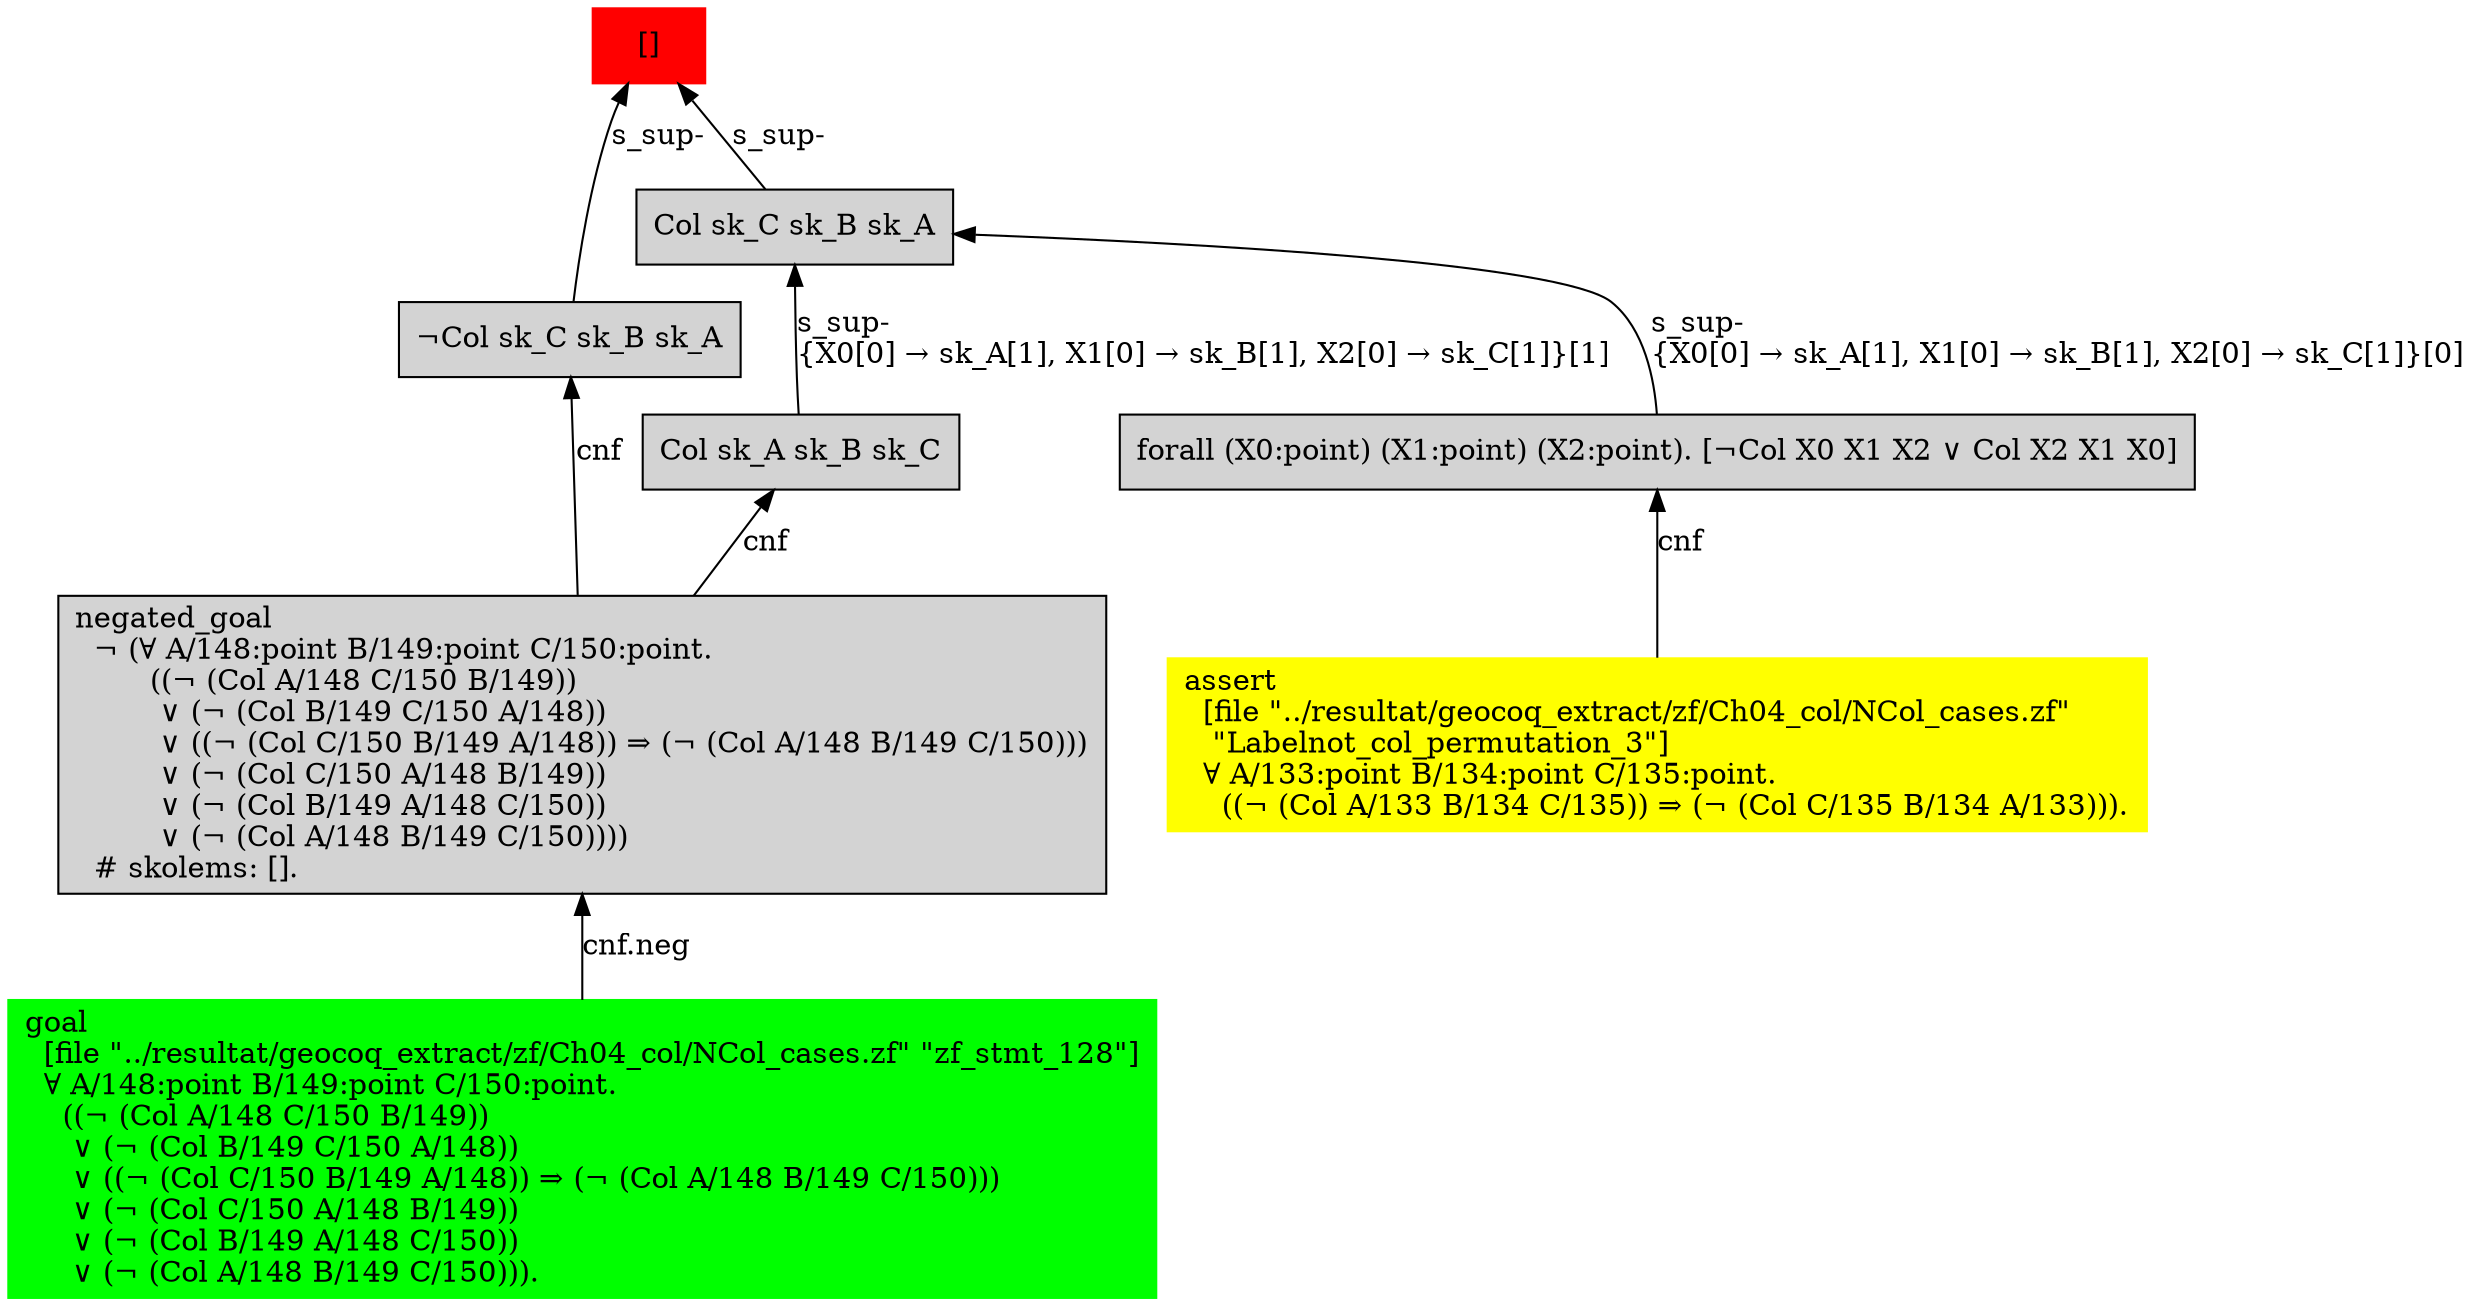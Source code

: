 digraph "unsat_graph" {
  vertex_0 [color=red, label="[]", shape=box, style=filled];
  vertex_0 -> vertex_1 [label="s_sup-\l", dir="back"];
  vertex_1 [shape=box, label="¬Col sk_C sk_B sk_A\l", style=filled];
  vertex_1 -> vertex_2 [label="cnf", dir="back"];
  vertex_2 [shape=box, label="negated_goal\l  ¬ (∀ A/148:point B/149:point C/150:point.\l        ((¬ (Col A/148 C/150 B/149))\l         ∨ (¬ (Col B/149 C/150 A/148))\l         ∨ ((¬ (Col C/150 B/149 A/148)) ⇒ (¬ (Col A/148 B/149 C/150)))\l         ∨ (¬ (Col C/150 A/148 B/149))\l         ∨ (¬ (Col B/149 A/148 C/150))\l         ∨ (¬ (Col A/148 B/149 C/150))))\l  # skolems: [].\l", style=filled];
  vertex_2 -> vertex_3 [label="cnf.neg", dir="back"];
  vertex_3 [color=green, shape=box, label="goal\l  [file \"../resultat/geocoq_extract/zf/Ch04_col/NCol_cases.zf\" \"zf_stmt_128\"]\l  ∀ A/148:point B/149:point C/150:point.\l    ((¬ (Col A/148 C/150 B/149))\l     ∨ (¬ (Col B/149 C/150 A/148))\l     ∨ ((¬ (Col C/150 B/149 A/148)) ⇒ (¬ (Col A/148 B/149 C/150)))\l     ∨ (¬ (Col C/150 A/148 B/149))\l     ∨ (¬ (Col B/149 A/148 C/150))\l     ∨ (¬ (Col A/148 B/149 C/150))).\l", style=filled];
  vertex_0 -> vertex_4 [label="s_sup-\l", dir="back"];
  vertex_4 [shape=box, label="Col sk_C sk_B sk_A\l", style=filled];
  vertex_4 -> vertex_5 [label="s_sup-\l\{X0[0] → sk_A[1], X1[0] → sk_B[1], X2[0] → sk_C[1]\}[0]\l", dir="back"];
  vertex_5 [shape=box, label="forall (X0:point) (X1:point) (X2:point). [¬Col X0 X1 X2 ∨ Col X2 X1 X0]\l", style=filled];
  vertex_5 -> vertex_6 [label="cnf", dir="back"];
  vertex_6 [color=yellow, shape=box, label="assert\l  [file \"../resultat/geocoq_extract/zf/Ch04_col/NCol_cases.zf\" \l   \"Labelnot_col_permutation_3\"]\l  ∀ A/133:point B/134:point C/135:point.\l    ((¬ (Col A/133 B/134 C/135)) ⇒ (¬ (Col C/135 B/134 A/133))).\l", style=filled];
  vertex_4 -> vertex_7 [label="s_sup-\l\{X0[0] → sk_A[1], X1[0] → sk_B[1], X2[0] → sk_C[1]\}[1]\l", dir="back"];
  vertex_7 [shape=box, label="Col sk_A sk_B sk_C\l", style=filled];
  vertex_7 -> vertex_2 [label="cnf", dir="back"];
  }


